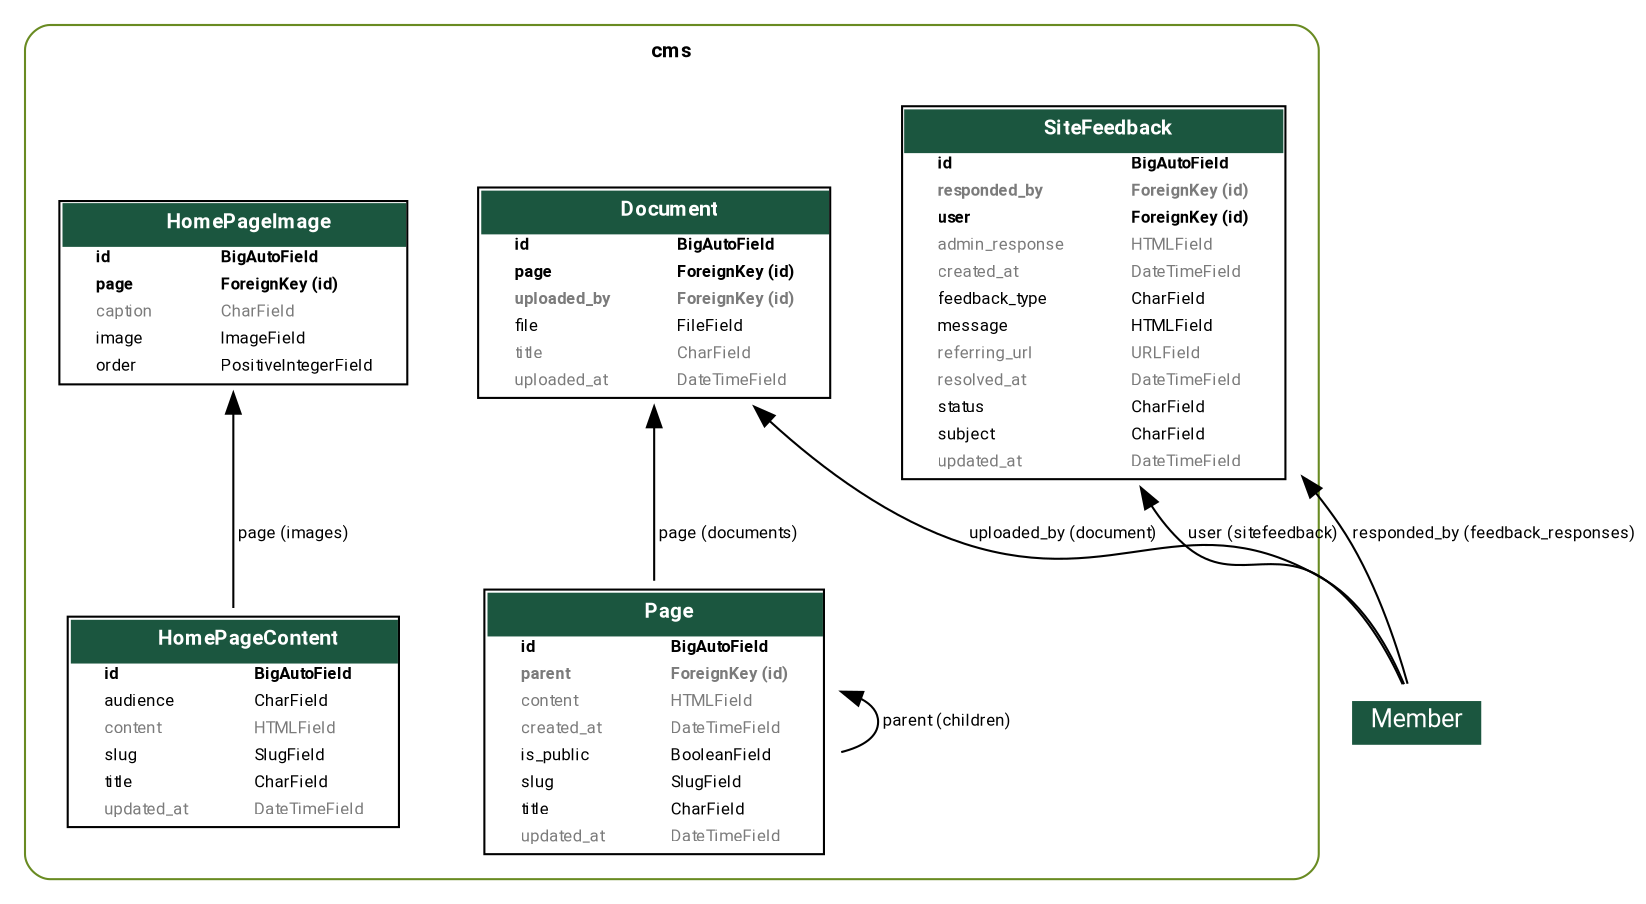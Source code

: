 digraph model_graph {
  // Dotfile by Django-Extensions graph_models
  // Created: 2025-10-26 16:19
  // Cli Options: cms --arrow-shape normal --group-models --output /home/pb/Projects/skylinesoaring/cms/docs/cms.dot

  fontname = "Roboto"
  fontsize = 8
  splines  = true
  rankdir = "TB"
  

  node [
    fontname = "Roboto"
    fontsize = 8
    shape = "plaintext"
  ]

  edge [
    fontname = "Roboto"
    fontsize = 8
  ]

  // Labels
  subgraph cluster_cms {
    label=<
          <TABLE BORDER="0" CELLBORDER="0" CELLSPACING="0">
          <TR><TD COLSPAN="2" CELLPADDING="4" ALIGN="CENTER">
          <FONT FACE="Roboto" COLOR="Black" POINT-SIZE="10">
          <B>cms</B>
          </FONT>
          </TD></TR>
          </TABLE>
          >
    color=olivedrab4
    style="rounded"
  
    cms_models_Page [label=<
      <TABLE BGCOLOR="white" BORDER="1" CELLBORDER="0" CELLSPACING="0">
      <TR><TD COLSPAN="2" CELLPADDING="5" ALIGN="CENTER" BGCOLOR="#1b563f">
      <FONT FACE="Roboto" COLOR="white" POINT-SIZE="10"><B>
      Page
      </B></FONT></TD></TR>
    
    
      <TR><TD ALIGN="LEFT" BORDER="0">
      <FONT FACE="Roboto"><B>id</B></FONT>
      </TD><TD ALIGN="LEFT">
      <FONT FACE="Roboto"><B>BigAutoField</B></FONT>
      </TD></TR>
    
    
    
      <TR><TD ALIGN="LEFT" BORDER="0">
      <FONT COLOR="#7B7B7B" FACE="Roboto"><B>parent</B></FONT>
      </TD><TD ALIGN="LEFT">
      <FONT COLOR="#7B7B7B" FACE="Roboto"><B>ForeignKey (id)</B></FONT>
      </TD></TR>
    
    
    
      <TR><TD ALIGN="LEFT" BORDER="0">
      <FONT COLOR="#7B7B7B" FACE="Roboto">content</FONT>
      </TD><TD ALIGN="LEFT">
      <FONT COLOR="#7B7B7B" FACE="Roboto">HTMLField</FONT>
      </TD></TR>
    
    
    
      <TR><TD ALIGN="LEFT" BORDER="0">
      <FONT COLOR="#7B7B7B" FACE="Roboto">created_at</FONT>
      </TD><TD ALIGN="LEFT">
      <FONT COLOR="#7B7B7B" FACE="Roboto">DateTimeField</FONT>
      </TD></TR>
    
    
    
      <TR><TD ALIGN="LEFT" BORDER="0">
      <FONT FACE="Roboto">is_public</FONT>
      </TD><TD ALIGN="LEFT">
      <FONT FACE="Roboto">BooleanField</FONT>
      </TD></TR>
    
    
    
      <TR><TD ALIGN="LEFT" BORDER="0">
      <FONT FACE="Roboto">slug</FONT>
      </TD><TD ALIGN="LEFT">
      <FONT FACE="Roboto">SlugField</FONT>
      </TD></TR>
    
    
    
      <TR><TD ALIGN="LEFT" BORDER="0">
      <FONT FACE="Roboto">title</FONT>
      </TD><TD ALIGN="LEFT">
      <FONT FACE="Roboto">CharField</FONT>
      </TD></TR>
    
    
    
      <TR><TD ALIGN="LEFT" BORDER="0">
      <FONT COLOR="#7B7B7B" FACE="Roboto">updated_at</FONT>
      </TD><TD ALIGN="LEFT">
      <FONT COLOR="#7B7B7B" FACE="Roboto">DateTimeField</FONT>
      </TD></TR>
    
    
      </TABLE>
      >]
  
    cms_models_Document [label=<
      <TABLE BGCOLOR="white" BORDER="1" CELLBORDER="0" CELLSPACING="0">
      <TR><TD COLSPAN="2" CELLPADDING="5" ALIGN="CENTER" BGCOLOR="#1b563f">
      <FONT FACE="Roboto" COLOR="white" POINT-SIZE="10"><B>
      Document
      </B></FONT></TD></TR>
    
    
      <TR><TD ALIGN="LEFT" BORDER="0">
      <FONT FACE="Roboto"><B>id</B></FONT>
      </TD><TD ALIGN="LEFT">
      <FONT FACE="Roboto"><B>BigAutoField</B></FONT>
      </TD></TR>
    
    
    
      <TR><TD ALIGN="LEFT" BORDER="0">
      <FONT FACE="Roboto"><B>page</B></FONT>
      </TD><TD ALIGN="LEFT">
      <FONT FACE="Roboto"><B>ForeignKey (id)</B></FONT>
      </TD></TR>
    
    
    
      <TR><TD ALIGN="LEFT" BORDER="0">
      <FONT COLOR="#7B7B7B" FACE="Roboto"><B>uploaded_by</B></FONT>
      </TD><TD ALIGN="LEFT">
      <FONT COLOR="#7B7B7B" FACE="Roboto"><B>ForeignKey (id)</B></FONT>
      </TD></TR>
    
    
    
      <TR><TD ALIGN="LEFT" BORDER="0">
      <FONT FACE="Roboto">file</FONT>
      </TD><TD ALIGN="LEFT">
      <FONT FACE="Roboto">FileField</FONT>
      </TD></TR>
    
    
    
      <TR><TD ALIGN="LEFT" BORDER="0">
      <FONT COLOR="#7B7B7B" FACE="Roboto">title</FONT>
      </TD><TD ALIGN="LEFT">
      <FONT COLOR="#7B7B7B" FACE="Roboto">CharField</FONT>
      </TD></TR>
    
    
    
      <TR><TD ALIGN="LEFT" BORDER="0">
      <FONT COLOR="#7B7B7B" FACE="Roboto">uploaded_at</FONT>
      </TD><TD ALIGN="LEFT">
      <FONT COLOR="#7B7B7B" FACE="Roboto">DateTimeField</FONT>
      </TD></TR>
    
    
      </TABLE>
      >]
  
    cms_models_HomePageContent [label=<
      <TABLE BGCOLOR="white" BORDER="1" CELLBORDER="0" CELLSPACING="0">
      <TR><TD COLSPAN="2" CELLPADDING="5" ALIGN="CENTER" BGCOLOR="#1b563f">
      <FONT FACE="Roboto" COLOR="white" POINT-SIZE="10"><B>
      HomePageContent
      </B></FONT></TD></TR>
    
    
      <TR><TD ALIGN="LEFT" BORDER="0">
      <FONT FACE="Roboto"><B>id</B></FONT>
      </TD><TD ALIGN="LEFT">
      <FONT FACE="Roboto"><B>BigAutoField</B></FONT>
      </TD></TR>
    
    
    
      <TR><TD ALIGN="LEFT" BORDER="0">
      <FONT FACE="Roboto">audience</FONT>
      </TD><TD ALIGN="LEFT">
      <FONT FACE="Roboto">CharField</FONT>
      </TD></TR>
    
    
    
      <TR><TD ALIGN="LEFT" BORDER="0">
      <FONT COLOR="#7B7B7B" FACE="Roboto">content</FONT>
      </TD><TD ALIGN="LEFT">
      <FONT COLOR="#7B7B7B" FACE="Roboto">HTMLField</FONT>
      </TD></TR>
    
    
    
      <TR><TD ALIGN="LEFT" BORDER="0">
      <FONT FACE="Roboto">slug</FONT>
      </TD><TD ALIGN="LEFT">
      <FONT FACE="Roboto">SlugField</FONT>
      </TD></TR>
    
    
    
      <TR><TD ALIGN="LEFT" BORDER="0">
      <FONT FACE="Roboto">title</FONT>
      </TD><TD ALIGN="LEFT">
      <FONT FACE="Roboto">CharField</FONT>
      </TD></TR>
    
    
    
      <TR><TD ALIGN="LEFT" BORDER="0">
      <FONT COLOR="#7B7B7B" FACE="Roboto">updated_at</FONT>
      </TD><TD ALIGN="LEFT">
      <FONT COLOR="#7B7B7B" FACE="Roboto">DateTimeField</FONT>
      </TD></TR>
    
    
      </TABLE>
      >]
  
    cms_models_HomePageImage [label=<
      <TABLE BGCOLOR="white" BORDER="1" CELLBORDER="0" CELLSPACING="0">
      <TR><TD COLSPAN="2" CELLPADDING="5" ALIGN="CENTER" BGCOLOR="#1b563f">
      <FONT FACE="Roboto" COLOR="white" POINT-SIZE="10"><B>
      HomePageImage
      </B></FONT></TD></TR>
    
    
      <TR><TD ALIGN="LEFT" BORDER="0">
      <FONT FACE="Roboto"><B>id</B></FONT>
      </TD><TD ALIGN="LEFT">
      <FONT FACE="Roboto"><B>BigAutoField</B></FONT>
      </TD></TR>
    
    
    
      <TR><TD ALIGN="LEFT" BORDER="0">
      <FONT FACE="Roboto"><B>page</B></FONT>
      </TD><TD ALIGN="LEFT">
      <FONT FACE="Roboto"><B>ForeignKey (id)</B></FONT>
      </TD></TR>
    
    
    
      <TR><TD ALIGN="LEFT" BORDER="0">
      <FONT COLOR="#7B7B7B" FACE="Roboto">caption</FONT>
      </TD><TD ALIGN="LEFT">
      <FONT COLOR="#7B7B7B" FACE="Roboto">CharField</FONT>
      </TD></TR>
    
    
    
      <TR><TD ALIGN="LEFT" BORDER="0">
      <FONT FACE="Roboto">image</FONT>
      </TD><TD ALIGN="LEFT">
      <FONT FACE="Roboto">ImageField</FONT>
      </TD></TR>
    
    
    
      <TR><TD ALIGN="LEFT" BORDER="0">
      <FONT FACE="Roboto">order</FONT>
      </TD><TD ALIGN="LEFT">
      <FONT FACE="Roboto">PositiveIntegerField</FONT>
      </TD></TR>
    
    
      </TABLE>
      >]
  
    cms_models_SiteFeedback [label=<
      <TABLE BGCOLOR="white" BORDER="1" CELLBORDER="0" CELLSPACING="0">
      <TR><TD COLSPAN="2" CELLPADDING="5" ALIGN="CENTER" BGCOLOR="#1b563f">
      <FONT FACE="Roboto" COLOR="white" POINT-SIZE="10"><B>
      SiteFeedback
      </B></FONT></TD></TR>
    
    
      <TR><TD ALIGN="LEFT" BORDER="0">
      <FONT FACE="Roboto"><B>id</B></FONT>
      </TD><TD ALIGN="LEFT">
      <FONT FACE="Roboto"><B>BigAutoField</B></FONT>
      </TD></TR>
    
    
    
      <TR><TD ALIGN="LEFT" BORDER="0">
      <FONT COLOR="#7B7B7B" FACE="Roboto"><B>responded_by</B></FONT>
      </TD><TD ALIGN="LEFT">
      <FONT COLOR="#7B7B7B" FACE="Roboto"><B>ForeignKey (id)</B></FONT>
      </TD></TR>
    
    
    
      <TR><TD ALIGN="LEFT" BORDER="0">
      <FONT FACE="Roboto"><B>user</B></FONT>
      </TD><TD ALIGN="LEFT">
      <FONT FACE="Roboto"><B>ForeignKey (id)</B></FONT>
      </TD></TR>
    
    
    
      <TR><TD ALIGN="LEFT" BORDER="0">
      <FONT COLOR="#7B7B7B" FACE="Roboto">admin_response</FONT>
      </TD><TD ALIGN="LEFT">
      <FONT COLOR="#7B7B7B" FACE="Roboto">HTMLField</FONT>
      </TD></TR>
    
    
    
      <TR><TD ALIGN="LEFT" BORDER="0">
      <FONT COLOR="#7B7B7B" FACE="Roboto">created_at</FONT>
      </TD><TD ALIGN="LEFT">
      <FONT COLOR="#7B7B7B" FACE="Roboto">DateTimeField</FONT>
      </TD></TR>
    
    
    
      <TR><TD ALIGN="LEFT" BORDER="0">
      <FONT FACE="Roboto">feedback_type</FONT>
      </TD><TD ALIGN="LEFT">
      <FONT FACE="Roboto">CharField</FONT>
      </TD></TR>
    
    
    
      <TR><TD ALIGN="LEFT" BORDER="0">
      <FONT FACE="Roboto">message</FONT>
      </TD><TD ALIGN="LEFT">
      <FONT FACE="Roboto">HTMLField</FONT>
      </TD></TR>
    
    
    
      <TR><TD ALIGN="LEFT" BORDER="0">
      <FONT COLOR="#7B7B7B" FACE="Roboto">referring_url</FONT>
      </TD><TD ALIGN="LEFT">
      <FONT COLOR="#7B7B7B" FACE="Roboto">URLField</FONT>
      </TD></TR>
    
    
    
      <TR><TD ALIGN="LEFT" BORDER="0">
      <FONT COLOR="#7B7B7B" FACE="Roboto">resolved_at</FONT>
      </TD><TD ALIGN="LEFT">
      <FONT COLOR="#7B7B7B" FACE="Roboto">DateTimeField</FONT>
      </TD></TR>
    
    
    
      <TR><TD ALIGN="LEFT" BORDER="0">
      <FONT FACE="Roboto">status</FONT>
      </TD><TD ALIGN="LEFT">
      <FONT FACE="Roboto">CharField</FONT>
      </TD></TR>
    
    
    
      <TR><TD ALIGN="LEFT" BORDER="0">
      <FONT FACE="Roboto">subject</FONT>
      </TD><TD ALIGN="LEFT">
      <FONT FACE="Roboto">CharField</FONT>
      </TD></TR>
    
    
    
      <TR><TD ALIGN="LEFT" BORDER="0">
      <FONT COLOR="#7B7B7B" FACE="Roboto">updated_at</FONT>
      </TD><TD ALIGN="LEFT">
      <FONT COLOR="#7B7B7B" FACE="Roboto">DateTimeField</FONT>
      </TD></TR>
    
    
      </TABLE>
      >]

  }


  // Relations

  cms_models_Page -> cms_models_Page
  [label=" parent (children)"] [arrowhead=none, arrowtail=normal, dir=both];

  cms_models_Document -> cms_models_Page
  [label=" page (documents)"] [arrowhead=none, arrowtail=normal, dir=both];
  members_models_Member [label=<
  <TABLE BGCOLOR="white" BORDER="0" CELLBORDER="0" CELLSPACING="0">
  <TR><TD COLSPAN="2" CELLPADDING="4" ALIGN="CENTER" BGCOLOR="#1b563f">
  <FONT FACE="Roboto" POINT-SIZE="12" COLOR="white">Member</FONT>
  </TD></TR>
  </TABLE>
  >]
  cms_models_Document -> members_models_Member
  [label=" uploaded_by (document)"] [arrowhead=none, arrowtail=normal, dir=both];

  cms_models_HomePageImage -> cms_models_HomePageContent
  [label=" page (images)"] [arrowhead=none, arrowtail=normal, dir=both];
  members_models_Member [label=<
  <TABLE BGCOLOR="white" BORDER="0" CELLBORDER="0" CELLSPACING="0">
  <TR><TD COLSPAN="2" CELLPADDING="4" ALIGN="CENTER" BGCOLOR="#1b563f">
  <FONT FACE="Roboto" POINT-SIZE="12" COLOR="white">Member</FONT>
  </TD></TR>
  </TABLE>
  >]
  cms_models_SiteFeedback -> members_models_Member
  [label=" user (sitefeedback)"] [arrowhead=none, arrowtail=normal, dir=both];
  members_models_Member [label=<
  <TABLE BGCOLOR="white" BORDER="0" CELLBORDER="0" CELLSPACING="0">
  <TR><TD COLSPAN="2" CELLPADDING="4" ALIGN="CENTER" BGCOLOR="#1b563f">
  <FONT FACE="Roboto" POINT-SIZE="12" COLOR="white">Member</FONT>
  </TD></TR>
  </TABLE>
  >]
  cms_models_SiteFeedback -> members_models_Member
  [label=" responded_by (feedback_responses)"] [arrowhead=none, arrowtail=normal, dir=both];


}
